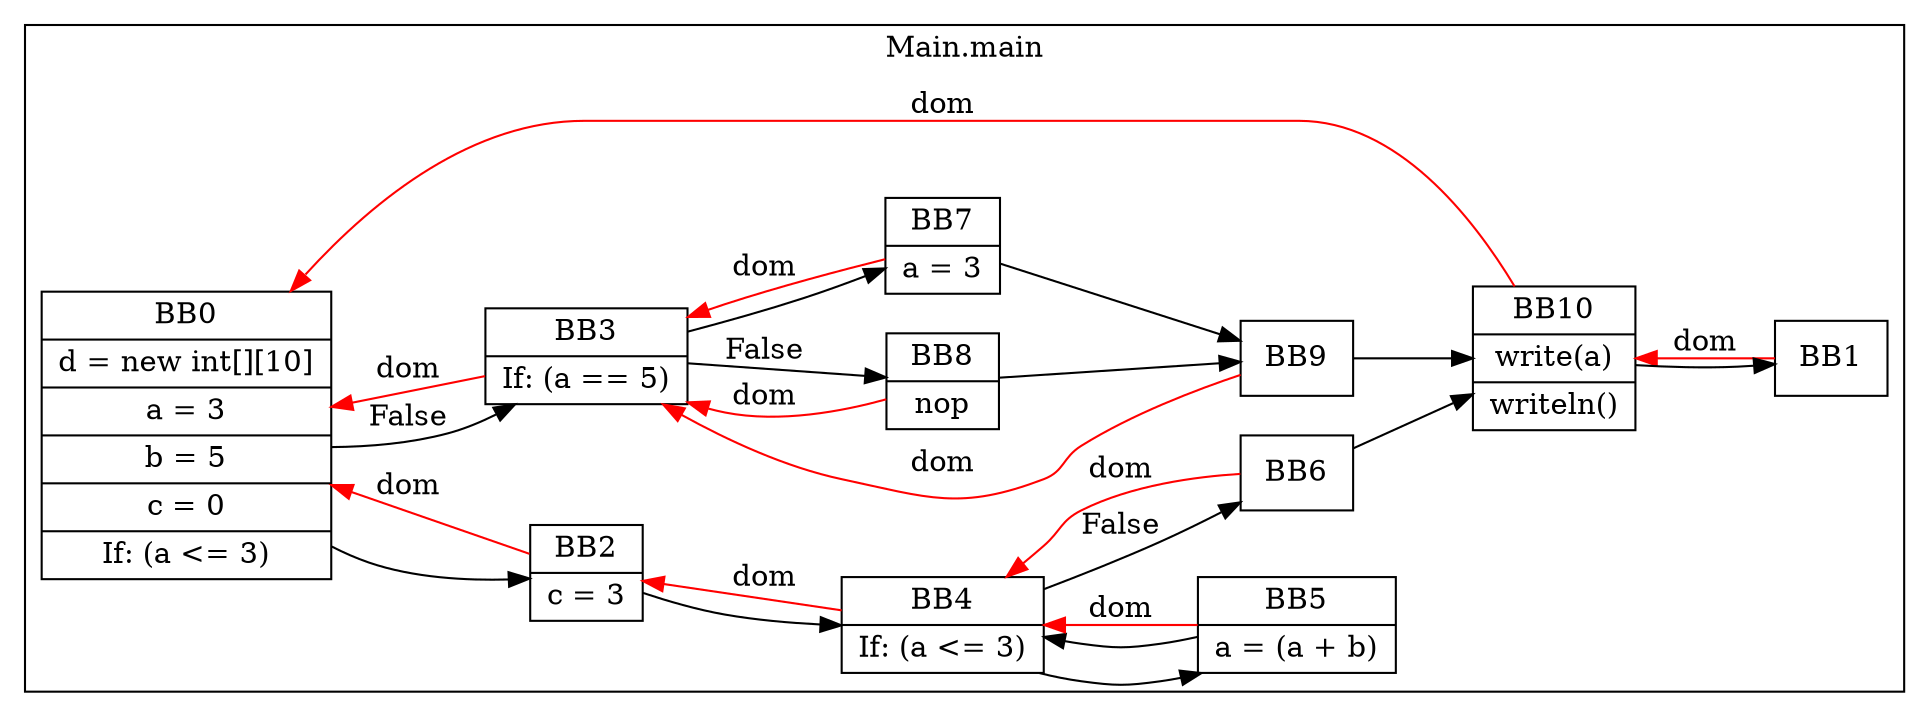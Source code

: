 digraph G {
  graph [ rankdir = "LR" ];
  subgraph cluster_0 {
    label = "Main.main"
    M0_BB0 [
      shape="record"
      label="BB0|d = new int[][10]|a = 3|b = 5|c = 0|If: (a \<= 3)"
    ];
    M0_BB0 -> M0_BB2;
    M0_BB0 -> M0_BB3 [label="False"];
    M0_BB1 [
      shape="record"
      label="BB1"
    ];
    M0_BB1 -> M0_BB10 [color="red" label="dom"];
    M0_BB2 [
      shape="record"
      label="BB2|c = 3"
    ];
    M0_BB2 -> M0_BB4;
    M0_BB2 -> M0_BB0 [color="red" label="dom"];
    M0_BB3 [
      shape="record"
      label="BB3|If: (a == 5)"
    ];
    M0_BB3 -> M0_BB7;
    M0_BB3 -> M0_BB8 [label="False"];
    M0_BB3 -> M0_BB0 [color="red" label="dom"];
    M0_BB4 [
      shape="record"
      label="BB4|If: (a \<= 3)"
    ];
    M0_BB4 -> M0_BB5;
    M0_BB4 -> M0_BB6 [label="False"];
    M0_BB4 -> M0_BB2 [color="red" label="dom"];
    M0_BB5 [
      shape="record"
      label="BB5|a = (a + b)"
    ];
    M0_BB5 -> M0_BB4;
    M0_BB5 -> M0_BB4 [color="red" label="dom"];
    M0_BB6 [
      shape="record"
      label="BB6"
    ];
    M0_BB6 -> M0_BB10;
    M0_BB6 -> M0_BB4 [color="red" label="dom"];
    M0_BB7 [
      shape="record"
      label="BB7|a = 3"
    ];
    M0_BB7 -> M0_BB9;
    M0_BB7 -> M0_BB3 [color="red" label="dom"];
    M0_BB8 [
      shape="record"
      label="BB8|nop"
    ];
    M0_BB8 -> M0_BB9;
    M0_BB8 -> M0_BB3 [color="red" label="dom"];
    M0_BB9 [
      shape="record"
      label="BB9"
    ];
    M0_BB9 -> M0_BB10;
    M0_BB9 -> M0_BB3 [color="red" label="dom"];
    M0_BB10 [
      shape="record"
      label="BB10|write(a)|writeln()"
    ];
    M0_BB10 -> M0_BB1;
    M0_BB10 -> M0_BB0 [color="red" label="dom"];
  }
}
